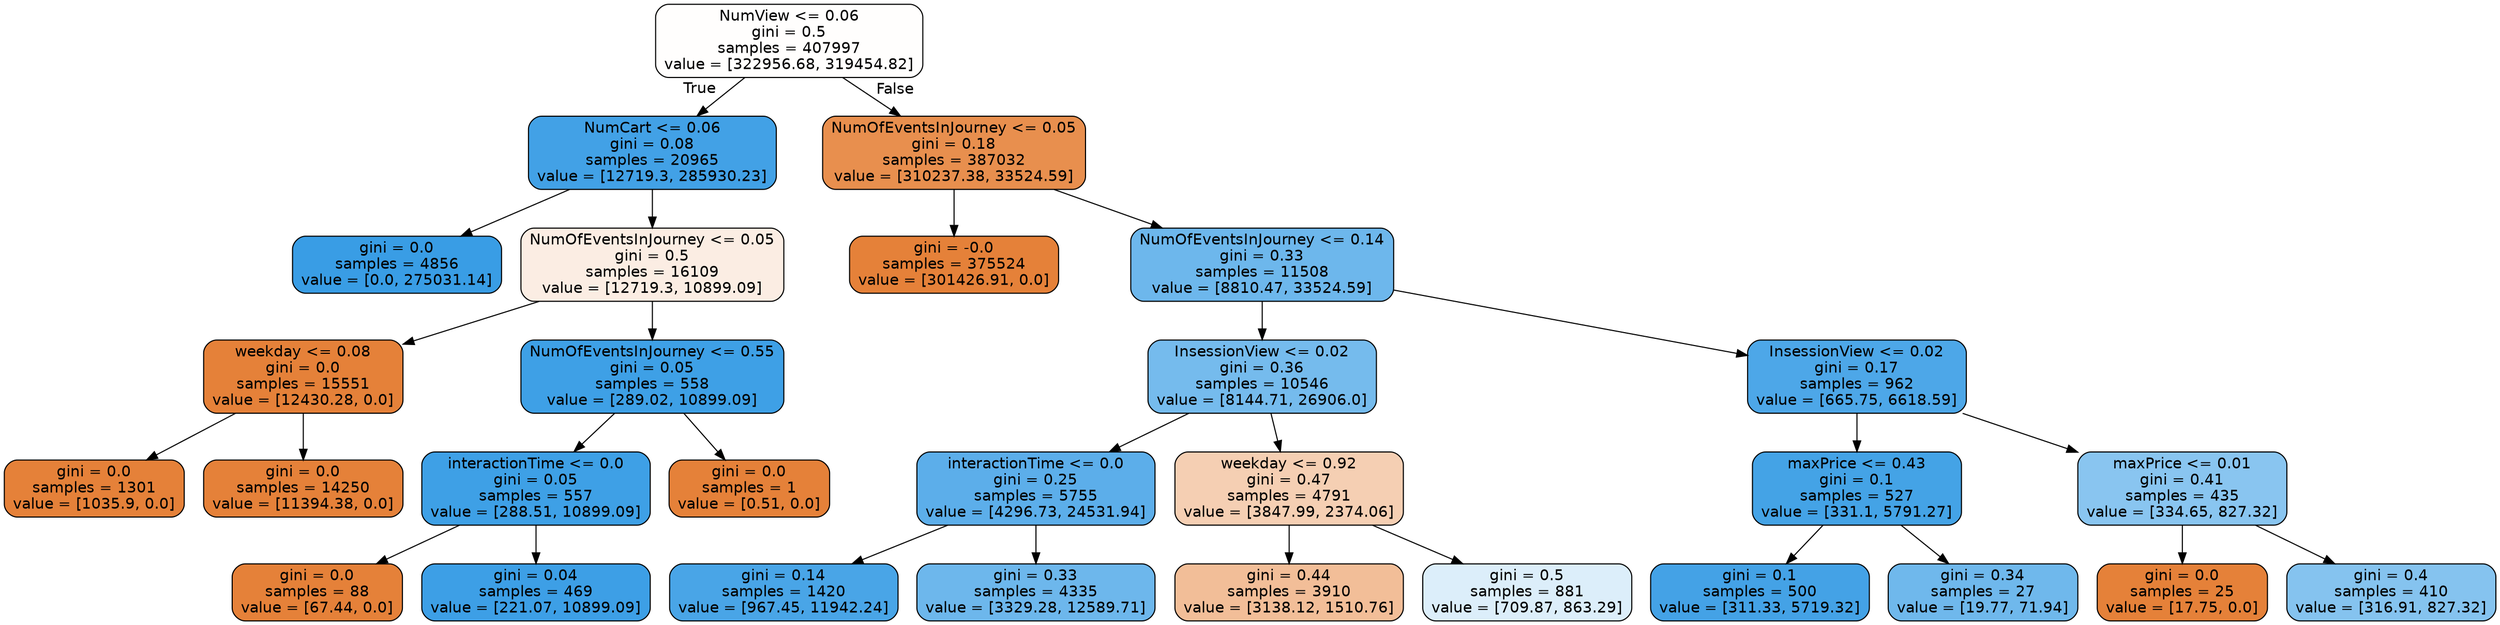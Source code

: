 digraph Tree {
node [shape=box, style="filled, rounded", color="black", fontname="helvetica"] ;
edge [fontname="helvetica"] ;
0 [label="NumView <= 0.06\ngini = 0.5\nsamples = 407997\nvalue = [322956.68, 319454.82]", fillcolor="#fffefd"] ;
1 [label="NumCart <= 0.06\ngini = 0.08\nsamples = 20965\nvalue = [12719.3, 285930.23]", fillcolor="#42a1e6"] ;
0 -> 1 [labeldistance=2.5, labelangle=45, headlabel="True"] ;
2 [label="gini = 0.0\nsamples = 4856\nvalue = [0.0, 275031.14]", fillcolor="#399de5"] ;
1 -> 2 ;
3 [label="NumOfEventsInJourney <= 0.05\ngini = 0.5\nsamples = 16109\nvalue = [12719.3, 10899.09]", fillcolor="#fbede3"] ;
1 -> 3 ;
4 [label="weekday <= 0.08\ngini = 0.0\nsamples = 15551\nvalue = [12430.28, 0.0]", fillcolor="#e58139"] ;
3 -> 4 ;
5 [label="gini = 0.0\nsamples = 1301\nvalue = [1035.9, 0.0]", fillcolor="#e58139"] ;
4 -> 5 ;
6 [label="gini = 0.0\nsamples = 14250\nvalue = [11394.38, 0.0]", fillcolor="#e58139"] ;
4 -> 6 ;
7 [label="NumOfEventsInJourney <= 0.55\ngini = 0.05\nsamples = 558\nvalue = [289.02, 10899.09]", fillcolor="#3ea0e6"] ;
3 -> 7 ;
8 [label="interactionTime <= 0.0\ngini = 0.05\nsamples = 557\nvalue = [288.51, 10899.09]", fillcolor="#3ea0e6"] ;
7 -> 8 ;
9 [label="gini = 0.0\nsamples = 88\nvalue = [67.44, 0.0]", fillcolor="#e58139"] ;
8 -> 9 ;
10 [label="gini = 0.04\nsamples = 469\nvalue = [221.07, 10899.09]", fillcolor="#3d9fe6"] ;
8 -> 10 ;
11 [label="gini = 0.0\nsamples = 1\nvalue = [0.51, 0.0]", fillcolor="#e58139"] ;
7 -> 11 ;
12 [label="NumOfEventsInJourney <= 0.05\ngini = 0.18\nsamples = 387032\nvalue = [310237.38, 33524.59]", fillcolor="#e88f4e"] ;
0 -> 12 [labeldistance=2.5, labelangle=-45, headlabel="False"] ;
13 [label="gini = -0.0\nsamples = 375524\nvalue = [301426.91, 0.0]", fillcolor="#e58139"] ;
12 -> 13 ;
14 [label="NumOfEventsInJourney <= 0.14\ngini = 0.33\nsamples = 11508\nvalue = [8810.47, 33524.59]", fillcolor="#6db7ec"] ;
12 -> 14 ;
15 [label="InsessionView <= 0.02\ngini = 0.36\nsamples = 10546\nvalue = [8144.71, 26906.0]", fillcolor="#75bbed"] ;
14 -> 15 ;
16 [label="interactionTime <= 0.0\ngini = 0.25\nsamples = 5755\nvalue = [4296.73, 24531.94]", fillcolor="#5caeea"] ;
15 -> 16 ;
17 [label="gini = 0.14\nsamples = 1420\nvalue = [967.45, 11942.24]", fillcolor="#49a5e7"] ;
16 -> 17 ;
18 [label="gini = 0.33\nsamples = 4335\nvalue = [3329.28, 12589.71]", fillcolor="#6db7ec"] ;
16 -> 18 ;
19 [label="weekday <= 0.92\ngini = 0.47\nsamples = 4791\nvalue = [3847.99, 2374.06]", fillcolor="#f5cfb3"] ;
15 -> 19 ;
20 [label="gini = 0.44\nsamples = 3910\nvalue = [3138.12, 1510.76]", fillcolor="#f2be98"] ;
19 -> 20 ;
21 [label="gini = 0.5\nsamples = 881\nvalue = [709.87, 863.29]", fillcolor="#dceefa"] ;
19 -> 21 ;
22 [label="InsessionView <= 0.02\ngini = 0.17\nsamples = 962\nvalue = [665.75, 6618.59]", fillcolor="#4da7e8"] ;
14 -> 22 ;
23 [label="maxPrice <= 0.43\ngini = 0.1\nsamples = 527\nvalue = [331.1, 5791.27]", fillcolor="#44a3e6"] ;
22 -> 23 ;
24 [label="gini = 0.1\nsamples = 500\nvalue = [311.33, 5719.32]", fillcolor="#44a2e6"] ;
23 -> 24 ;
25 [label="gini = 0.34\nsamples = 27\nvalue = [19.77, 71.94]", fillcolor="#6fb8ec"] ;
23 -> 25 ;
26 [label="maxPrice <= 0.01\ngini = 0.41\nsamples = 435\nvalue = [334.65, 827.32]", fillcolor="#89c5f0"] ;
22 -> 26 ;
27 [label="gini = 0.0\nsamples = 25\nvalue = [17.75, 0.0]", fillcolor="#e58139"] ;
26 -> 27 ;
28 [label="gini = 0.4\nsamples = 410\nvalue = [316.91, 827.32]", fillcolor="#85c3ef"] ;
26 -> 28 ;
}